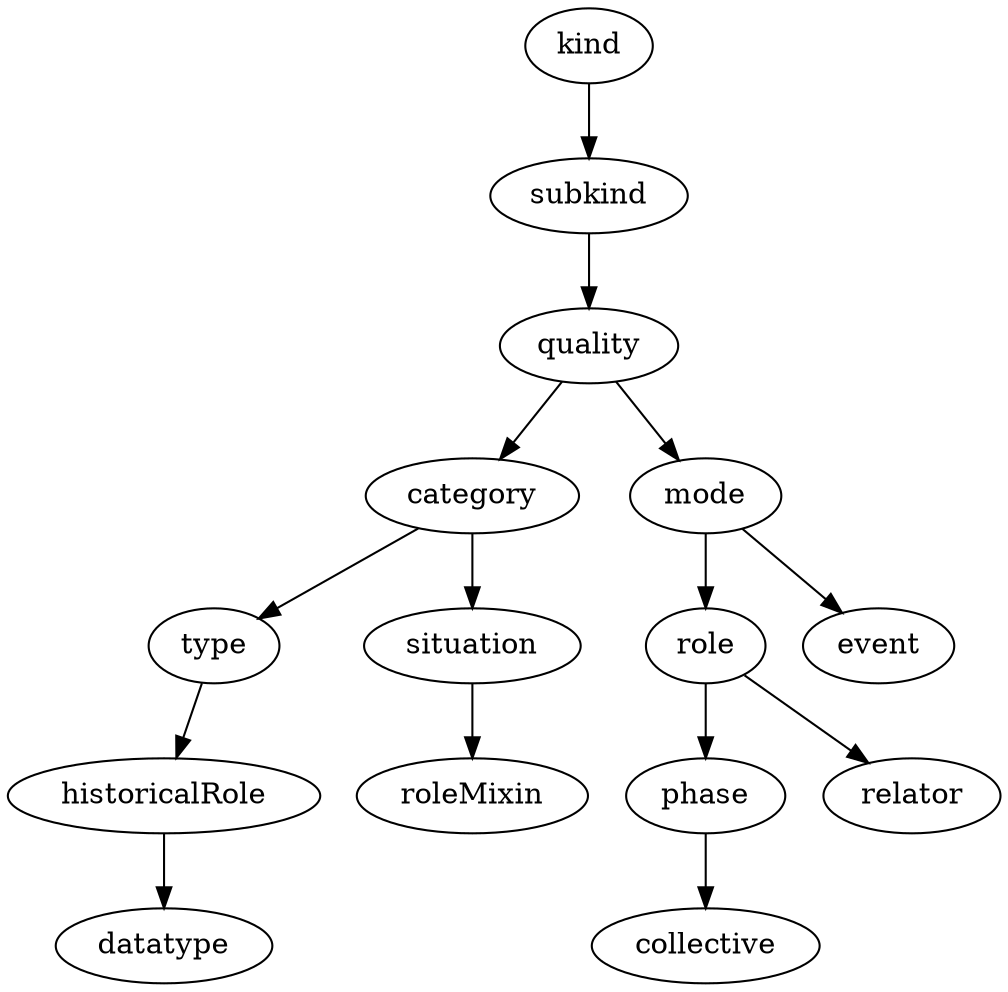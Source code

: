 strict digraph {
kind;
subkind;
quality;
category;
mode;
type;
situation;
role;
event;
phase;
relator;
collective;
roleMixin;
historicalRole;
datatype;
kind -> subkind;
subkind -> quality;
quality -> category;
quality -> mode;
category -> type;
category -> situation;
mode -> role;
mode -> event;
type -> historicalRole;
situation -> roleMixin;
role -> phase;
role -> relator;
phase -> collective;
historicalRole -> datatype;
}
